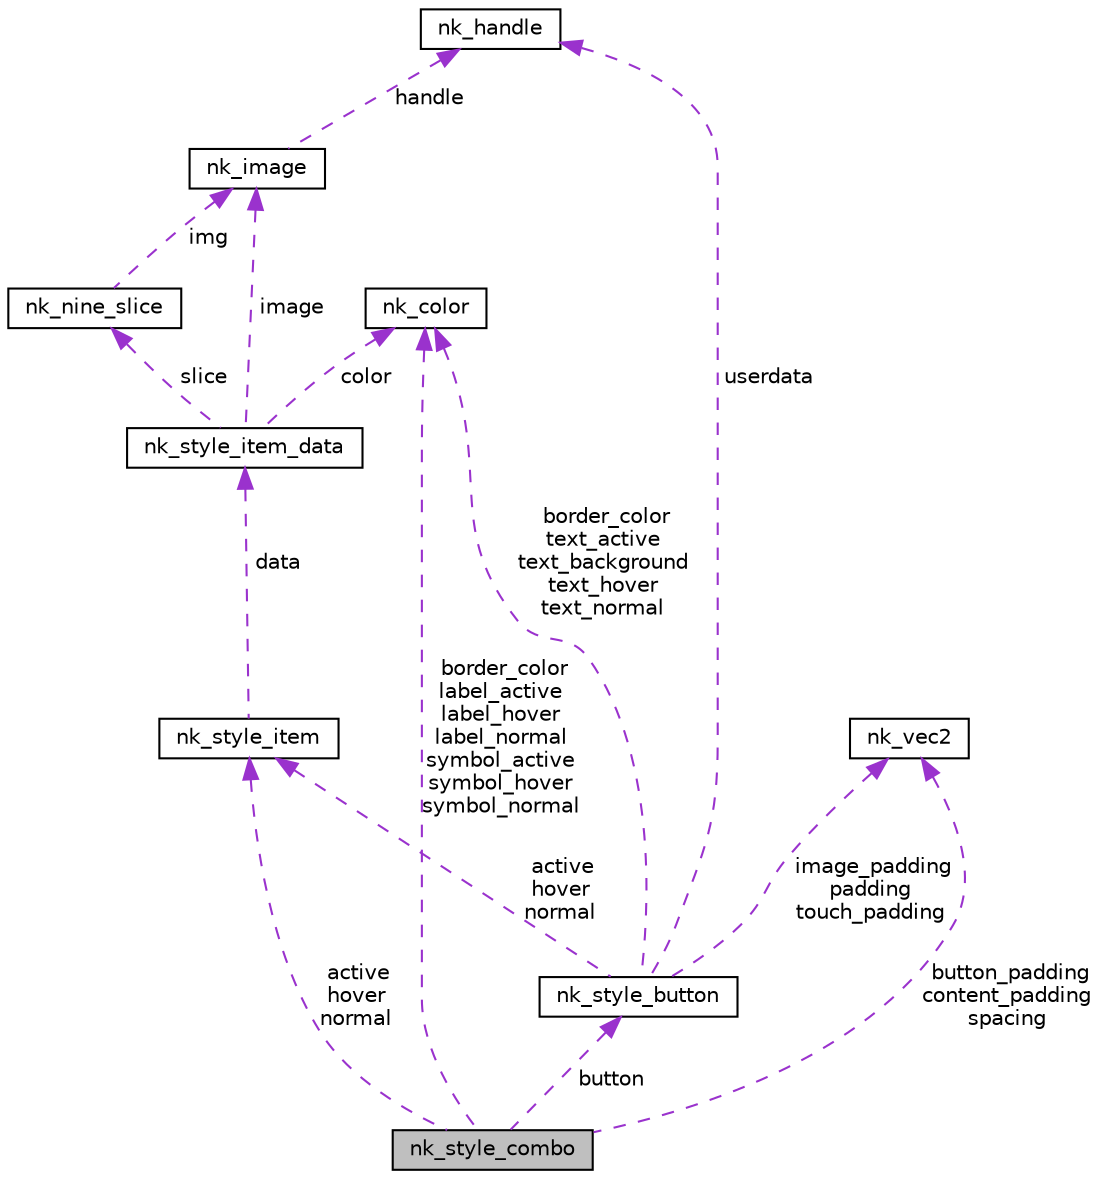 digraph "nk_style_combo"
{
 // LATEX_PDF_SIZE
  edge [fontname="Helvetica",fontsize="10",labelfontname="Helvetica",labelfontsize="10"];
  node [fontname="Helvetica",fontsize="10",shape=record];
  Node1 [label="nk_style_combo",height=0.2,width=0.4,color="black", fillcolor="grey75", style="filled", fontcolor="black",tooltip=" "];
  Node2 -> Node1 [dir="back",color="darkorchid3",fontsize="10",style="dashed",label=" active\nhover\nnormal" ,fontname="Helvetica"];
  Node2 [label="nk_style_item",height=0.2,width=0.4,color="black", fillcolor="white", style="filled",URL="$structnk__style__item.html",tooltip=" "];
  Node3 -> Node2 [dir="back",color="darkorchid3",fontsize="10",style="dashed",label=" data" ,fontname="Helvetica"];
  Node3 [label="nk_style_item_data",height=0.2,width=0.4,color="black", fillcolor="white", style="filled",URL="$unionnk__style__item__data.html",tooltip=" "];
  Node4 -> Node3 [dir="back",color="darkorchid3",fontsize="10",style="dashed",label=" color" ,fontname="Helvetica"];
  Node4 [label="nk_color",height=0.2,width=0.4,color="black", fillcolor="white", style="filled",URL="$structnk__color.html",tooltip=" "];
  Node5 -> Node3 [dir="back",color="darkorchid3",fontsize="10",style="dashed",label=" image" ,fontname="Helvetica"];
  Node5 [label="nk_image",height=0.2,width=0.4,color="black", fillcolor="white", style="filled",URL="$structnk__image.html",tooltip=" "];
  Node6 -> Node5 [dir="back",color="darkorchid3",fontsize="10",style="dashed",label=" handle" ,fontname="Helvetica"];
  Node6 [label="nk_handle",height=0.2,width=0.4,color="black", fillcolor="white", style="filled",URL="$unionnk__handle.html",tooltip=" "];
  Node7 -> Node3 [dir="back",color="darkorchid3",fontsize="10",style="dashed",label=" slice" ,fontname="Helvetica"];
  Node7 [label="nk_nine_slice",height=0.2,width=0.4,color="black", fillcolor="white", style="filled",URL="$structnk__nine__slice.html",tooltip=" "];
  Node5 -> Node7 [dir="back",color="darkorchid3",fontsize="10",style="dashed",label=" img" ,fontname="Helvetica"];
  Node4 -> Node1 [dir="back",color="darkorchid3",fontsize="10",style="dashed",label=" border_color\nlabel_active\nlabel_hover\nlabel_normal\nsymbol_active\nsymbol_hover\nsymbol_normal" ,fontname="Helvetica"];
  Node8 -> Node1 [dir="back",color="darkorchid3",fontsize="10",style="dashed",label=" button" ,fontname="Helvetica"];
  Node8 [label="nk_style_button",height=0.2,width=0.4,color="black", fillcolor="white", style="filled",URL="$structnk__style__button.html",tooltip=" "];
  Node2 -> Node8 [dir="back",color="darkorchid3",fontsize="10",style="dashed",label=" active\nhover\nnormal" ,fontname="Helvetica"];
  Node4 -> Node8 [dir="back",color="darkorchid3",fontsize="10",style="dashed",label=" border_color\ntext_active\ntext_background\ntext_hover\ntext_normal" ,fontname="Helvetica"];
  Node9 -> Node8 [dir="back",color="darkorchid3",fontsize="10",style="dashed",label=" image_padding\npadding\ntouch_padding" ,fontname="Helvetica"];
  Node9 [label="nk_vec2",height=0.2,width=0.4,color="black", fillcolor="white", style="filled",URL="$structnk__vec2.html",tooltip=" "];
  Node6 -> Node8 [dir="back",color="darkorchid3",fontsize="10",style="dashed",label=" userdata" ,fontname="Helvetica"];
  Node9 -> Node1 [dir="back",color="darkorchid3",fontsize="10",style="dashed",label=" button_padding\ncontent_padding\nspacing" ,fontname="Helvetica"];
}
